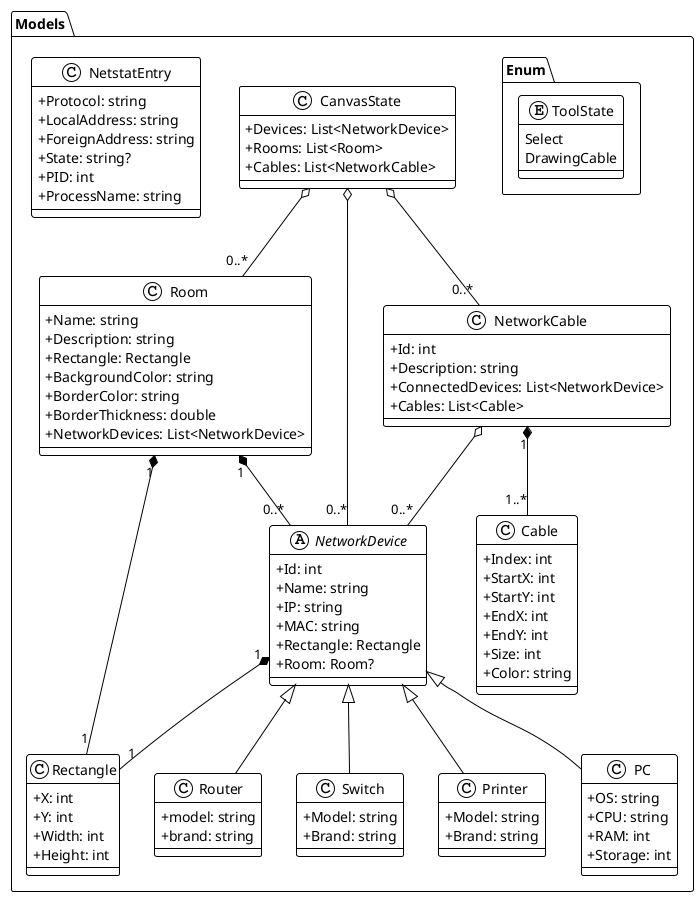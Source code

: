 @startuml Models
!theme plain
skinparam classAttributeIconSize 0
skinparam classBackgroundColor White
skinparam classBorderColor Black
skinparam arrowColor Black

package "Models" {

  class CanvasState {
    + Devices: List<NetworkDevice>
    + Rooms: List<Room>
    + Cables: List<NetworkCable>
  }

  abstract class NetworkDevice {
    + Id: int
    + Name: string
    + IP: string
    + MAC: string
    + Rectangle: Rectangle
    + Room: Room?
  }

  class PC extends NetworkDevice {
    + OS: string
    + CPU: string
    + RAM: int
    + Storage: int
  }

  class Router extends NetworkDevice {
    + model: string
    + brand: string
  }

  class Switch extends NetworkDevice {
    + Model: string
    + Brand: string
  }

  class Printer extends NetworkDevice {
    + Model: string
    + Brand: string
  }

  class Room {
    + Name: string
    + Description: string
    + Rectangle: Rectangle
    + BackgroundColor: string
    + BorderColor: string
    + BorderThickness: double
    + NetworkDevices: List<NetworkDevice>
  }

  class NetworkCable {
    + Id: int
    + Description: string
    + ConnectedDevices: List<NetworkDevice>
    + Cables: List<Cable>
  }

  class Cable {
    + Index: int
    + StartX: int
    + StartY: int
    + EndX: int
    + EndY: int
    + Size: int
    + Color: string
  }

  class Rectangle {
    + X: int
    + Y: int
    + Width: int
    + Height: int
  }

  class NetstatEntry {
    + Protocol: string
    + LocalAddress: string
    + ForeignAddress: string
    + State: string?
    + PID: int
    + ProcessName: string
  }

  package "Enum" {
    enum ToolState {
      Select
      DrawingCable
    }
  }

  ' --- Relações ---
  CanvasState o-- "0..*" NetworkDevice
  CanvasState o-- "0..*" Room
  CanvasState o-- "0..*" NetworkCable

  Room "1" *-- "0..*" NetworkDevice
  NetworkDevice "1" *-- "1" Rectangle

  Room "1" *-- "1" Rectangle

  NetworkCable o-- "0..*" NetworkDevice
  NetworkCable "1" *-- "1..*" Cable
}
@enduml